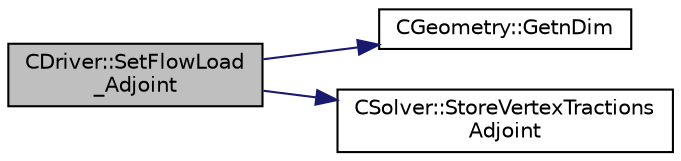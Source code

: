 digraph "CDriver::SetFlowLoad_Adjoint"
{
 // LATEX_PDF_SIZE
  edge [fontname="Helvetica",fontsize="10",labelfontname="Helvetica",labelfontsize="10"];
  node [fontname="Helvetica",fontsize="10",shape=record];
  rankdir="LR";
  Node1 [label="CDriver::SetFlowLoad\l_Adjoint",height=0.2,width=0.4,color="black", fillcolor="grey75", style="filled", fontcolor="black",tooltip="Set the adjoint of the flow tractions (from the extra step - the repeated methods should be unified o..."];
  Node1 -> Node2 [color="midnightblue",fontsize="10",style="solid",fontname="Helvetica"];
  Node2 [label="CGeometry::GetnDim",height=0.2,width=0.4,color="black", fillcolor="white", style="filled",URL="$classCGeometry.html#ace7f7fe876f629f5bd5f92d4805a1a4b",tooltip="Get number of coordinates."];
  Node1 -> Node3 [color="midnightblue",fontsize="10",style="solid",fontname="Helvetica"];
  Node3 [label="CSolver::StoreVertexTractions\lAdjoint",height=0.2,width=0.4,color="black", fillcolor="white", style="filled",URL="$classCSolver.html#a2854ab5b9479d3b8e17012b3a5dcec82",tooltip="Store the adjoints of the vertex tractions."];
}
